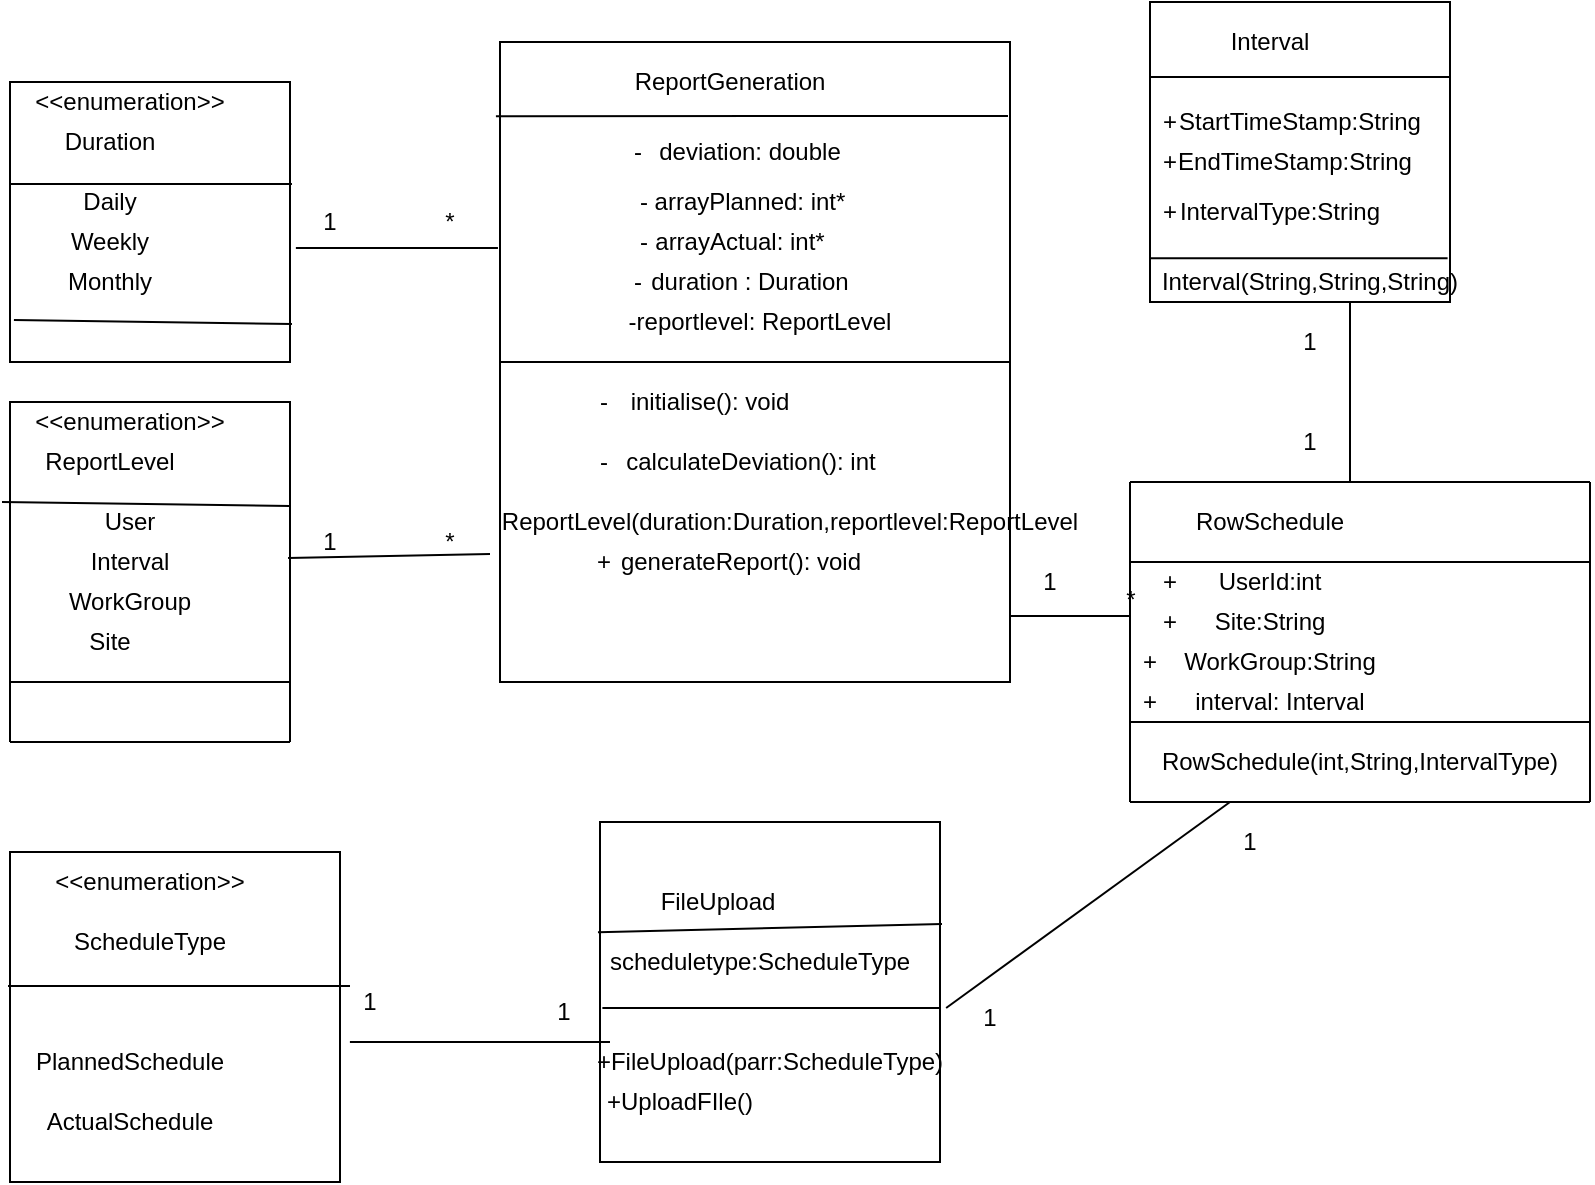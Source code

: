 <mxfile version="13.1.14" type="device"><diagram id="C5RBs43oDa-KdzZeNtuy" name="Page-1"><mxGraphModel dx="1108" dy="450" grid="1" gridSize="10" guides="1" tooltips="1" connect="1" arrows="1" fold="1" page="1" pageScale="1" pageWidth="827" pageHeight="1169" math="0" shadow="0"><root><mxCell id="WIyWlLk6GJQsqaUBKTNV-0"/><mxCell id="WIyWlLk6GJQsqaUBKTNV-1" parent="WIyWlLk6GJQsqaUBKTNV-0"/><mxCell id="vIPCGNahyU_J5cAD8kvM-4" value="" style="rounded=0;whiteSpace=wrap;html=1;direction=south;" parent="WIyWlLk6GJQsqaUBKTNV-1" vertex="1"><mxGeometry x="255" y="100" width="255" height="320" as="geometry"/></mxCell><mxCell id="vIPCGNahyU_J5cAD8kvM-6" value="" style="endArrow=none;html=1;entryX=0.116;entryY=1.008;entryDx=0;entryDy=0;entryPerimeter=0;" parent="WIyWlLk6GJQsqaUBKTNV-1" target="vIPCGNahyU_J5cAD8kvM-4" edge="1"><mxGeometry width="50" height="50" relative="1" as="geometry"><mxPoint x="509" y="137" as="sourcePoint"/><mxPoint x="440" y="250" as="targetPoint"/></mxGeometry></mxCell><mxCell id="vIPCGNahyU_J5cAD8kvM-7" value="" style="endArrow=none;html=1;exitX=0.5;exitY=1;exitDx=0;exitDy=0;entryX=0.5;entryY=0;entryDx=0;entryDy=0;" parent="WIyWlLk6GJQsqaUBKTNV-1" source="vIPCGNahyU_J5cAD8kvM-4" target="vIPCGNahyU_J5cAD8kvM-4" edge="1"><mxGeometry width="50" height="50" relative="1" as="geometry"><mxPoint x="390" y="300" as="sourcePoint"/><mxPoint x="440" y="250" as="targetPoint"/></mxGeometry></mxCell><mxCell id="vIPCGNahyU_J5cAD8kvM-13" value="ReportGeneration" style="text;html=1;strokeColor=none;fillColor=none;align=center;verticalAlign=middle;whiteSpace=wrap;rounded=0;" parent="WIyWlLk6GJQsqaUBKTNV-1" vertex="1"><mxGeometry x="350" y="110" width="40" height="20" as="geometry"/></mxCell><mxCell id="vIPCGNahyU_J5cAD8kvM-14" value="deviation: double" style="text;html=1;strokeColor=none;fillColor=none;align=center;verticalAlign=middle;whiteSpace=wrap;rounded=0;" parent="WIyWlLk6GJQsqaUBKTNV-1" vertex="1"><mxGeometry x="320" y="140" width="120" height="30" as="geometry"/></mxCell><mxCell id="vIPCGNahyU_J5cAD8kvM-17" value="arrayPlanned: int*" style="text;html=1;strokeColor=none;fillColor=none;align=center;verticalAlign=middle;whiteSpace=wrap;rounded=0;" parent="WIyWlLk6GJQsqaUBKTNV-1" vertex="1"><mxGeometry x="330" y="170" width="100" height="20" as="geometry"/></mxCell><mxCell id="vIPCGNahyU_J5cAD8kvM-21" value="arrayActual: int*" style="text;html=1;strokeColor=none;fillColor=none;align=center;verticalAlign=middle;whiteSpace=wrap;rounded=0;" parent="WIyWlLk6GJQsqaUBKTNV-1" vertex="1"><mxGeometry x="330" y="190" width="90" height="20" as="geometry"/></mxCell><mxCell id="vIPCGNahyU_J5cAD8kvM-22" value="duration : Duration" style="text;html=1;strokeColor=none;fillColor=none;align=center;verticalAlign=middle;whiteSpace=wrap;rounded=0;" parent="WIyWlLk6GJQsqaUBKTNV-1" vertex="1"><mxGeometry x="307" y="210" width="146" height="20" as="geometry"/></mxCell><mxCell id="vIPCGNahyU_J5cAD8kvM-24" value="-reportlevel: ReportLevel" style="text;html=1;strokeColor=none;fillColor=none;align=center;verticalAlign=middle;whiteSpace=wrap;rounded=0;" parent="WIyWlLk6GJQsqaUBKTNV-1" vertex="1"><mxGeometry x="310" y="230" width="150" height="20" as="geometry"/></mxCell><mxCell id="vIPCGNahyU_J5cAD8kvM-25" value="initialise(): void" style="text;html=1;strokeColor=none;fillColor=none;align=center;verticalAlign=middle;whiteSpace=wrap;rounded=0;" parent="WIyWlLk6GJQsqaUBKTNV-1" vertex="1"><mxGeometry x="315" y="270" width="90" height="20" as="geometry"/></mxCell><mxCell id="vIPCGNahyU_J5cAD8kvM-30" value="calculateDeviation(): int" style="text;html=1;strokeColor=none;fillColor=none;align=center;verticalAlign=middle;whiteSpace=wrap;rounded=0;" parent="WIyWlLk6GJQsqaUBKTNV-1" vertex="1"><mxGeometry x="291.5" y="300" width="177" height="20" as="geometry"/></mxCell><mxCell id="vIPCGNahyU_J5cAD8kvM-31" value="generateReport(): void" style="text;html=1;strokeColor=none;fillColor=none;align=center;verticalAlign=middle;whiteSpace=wrap;rounded=0;" parent="WIyWlLk6GJQsqaUBKTNV-1" vertex="1"><mxGeometry x="303.5" y="350" width="143" height="20" as="geometry"/></mxCell><mxCell id="vIPCGNahyU_J5cAD8kvM-32" value="" style="whiteSpace=wrap;html=1;aspect=fixed;" parent="WIyWlLk6GJQsqaUBKTNV-1" vertex="1"><mxGeometry x="10" y="120" width="140" height="140" as="geometry"/></mxCell><mxCell id="vIPCGNahyU_J5cAD8kvM-34" value="&amp;lt;&amp;lt;enumeration&amp;gt;&amp;gt;" style="text;html=1;strokeColor=none;fillColor=none;align=center;verticalAlign=middle;whiteSpace=wrap;rounded=0;" parent="WIyWlLk6GJQsqaUBKTNV-1" vertex="1"><mxGeometry x="50" y="120" width="40" height="20" as="geometry"/></mxCell><mxCell id="vIPCGNahyU_J5cAD8kvM-35" value="Duration" style="text;html=1;strokeColor=none;fillColor=none;align=center;verticalAlign=middle;whiteSpace=wrap;rounded=0;" parent="WIyWlLk6GJQsqaUBKTNV-1" vertex="1"><mxGeometry x="40" y="140" width="40" height="20" as="geometry"/></mxCell><mxCell id="vIPCGNahyU_J5cAD8kvM-36" value="" style="endArrow=none;html=1;entryX=1.007;entryY=0.364;entryDx=0;entryDy=0;entryPerimeter=0;" parent="WIyWlLk6GJQsqaUBKTNV-1" target="vIPCGNahyU_J5cAD8kvM-32" edge="1"><mxGeometry width="50" height="50" relative="1" as="geometry"><mxPoint x="10" y="171" as="sourcePoint"/><mxPoint x="440" y="310" as="targetPoint"/></mxGeometry></mxCell><mxCell id="vIPCGNahyU_J5cAD8kvM-37" value="Daily" style="text;html=1;strokeColor=none;fillColor=none;align=center;verticalAlign=middle;whiteSpace=wrap;rounded=0;" parent="WIyWlLk6GJQsqaUBKTNV-1" vertex="1"><mxGeometry x="40" y="170" width="40" height="20" as="geometry"/></mxCell><mxCell id="vIPCGNahyU_J5cAD8kvM-38" value="Weekly" style="text;html=1;strokeColor=none;fillColor=none;align=center;verticalAlign=middle;whiteSpace=wrap;rounded=0;" parent="WIyWlLk6GJQsqaUBKTNV-1" vertex="1"><mxGeometry x="40" y="195" width="40" height="10" as="geometry"/></mxCell><mxCell id="vIPCGNahyU_J5cAD8kvM-40" value="Monthly" style="text;html=1;strokeColor=none;fillColor=none;align=center;verticalAlign=middle;whiteSpace=wrap;rounded=0;" parent="WIyWlLk6GJQsqaUBKTNV-1" vertex="1"><mxGeometry x="40" y="210" width="40" height="20" as="geometry"/></mxCell><mxCell id="vIPCGNahyU_J5cAD8kvM-42" value="" style="whiteSpace=wrap;html=1;aspect=fixed;" parent="WIyWlLk6GJQsqaUBKTNV-1" vertex="1"><mxGeometry x="10" y="280" width="140" height="140" as="geometry"/></mxCell><mxCell id="vIPCGNahyU_J5cAD8kvM-43" value="" style="endArrow=none;html=1;exitX=1;exitY=0.371;exitDx=0;exitDy=0;exitPerimeter=0;" parent="WIyWlLk6GJQsqaUBKTNV-1" source="vIPCGNahyU_J5cAD8kvM-42" edge="1"><mxGeometry width="50" height="50" relative="1" as="geometry"><mxPoint x="390" y="360" as="sourcePoint"/><mxPoint x="6" y="330" as="targetPoint"/></mxGeometry></mxCell><mxCell id="vIPCGNahyU_J5cAD8kvM-47" value="&amp;lt;&amp;lt;enumeration&amp;gt;&amp;gt;" style="text;html=1;strokeColor=none;fillColor=none;align=center;verticalAlign=middle;whiteSpace=wrap;rounded=0;" parent="WIyWlLk6GJQsqaUBKTNV-1" vertex="1"><mxGeometry x="50" y="280" width="40" height="20" as="geometry"/></mxCell><mxCell id="vIPCGNahyU_J5cAD8kvM-48" value="ReportLevel" style="text;html=1;strokeColor=none;fillColor=none;align=center;verticalAlign=middle;whiteSpace=wrap;rounded=0;" parent="WIyWlLk6GJQsqaUBKTNV-1" vertex="1"><mxGeometry x="40" y="300" width="40" height="20" as="geometry"/></mxCell><mxCell id="vIPCGNahyU_J5cAD8kvM-49" value="User" style="text;html=1;strokeColor=none;fillColor=none;align=center;verticalAlign=middle;whiteSpace=wrap;rounded=0;" parent="WIyWlLk6GJQsqaUBKTNV-1" vertex="1"><mxGeometry x="50" y="330" width="40" height="20" as="geometry"/></mxCell><mxCell id="vIPCGNahyU_J5cAD8kvM-54" value="" style="endArrow=none;html=1;exitX=0.014;exitY=0.85;exitDx=0;exitDy=0;exitPerimeter=0;entryX=1.007;entryY=0.864;entryDx=0;entryDy=0;entryPerimeter=0;" parent="WIyWlLk6GJQsqaUBKTNV-1" source="vIPCGNahyU_J5cAD8kvM-32" target="vIPCGNahyU_J5cAD8kvM-32" edge="1"><mxGeometry width="50" height="50" relative="1" as="geometry"><mxPoint x="390" y="410" as="sourcePoint"/><mxPoint x="440" y="360" as="targetPoint"/></mxGeometry></mxCell><mxCell id="vIPCGNahyU_J5cAD8kvM-55" value="Interval" style="text;html=1;strokeColor=none;fillColor=none;align=center;verticalAlign=middle;whiteSpace=wrap;rounded=0;" parent="WIyWlLk6GJQsqaUBKTNV-1" vertex="1"><mxGeometry x="50" y="350" width="40" height="20" as="geometry"/></mxCell><mxCell id="vIPCGNahyU_J5cAD8kvM-56" value="WorkGroup" style="text;html=1;strokeColor=none;fillColor=none;align=center;verticalAlign=middle;whiteSpace=wrap;rounded=0;" parent="WIyWlLk6GJQsqaUBKTNV-1" vertex="1"><mxGeometry x="50" y="370" width="40" height="20" as="geometry"/></mxCell><mxCell id="vIPCGNahyU_J5cAD8kvM-57" value="Site" style="text;html=1;strokeColor=none;fillColor=none;align=center;verticalAlign=middle;whiteSpace=wrap;rounded=0;" parent="WIyWlLk6GJQsqaUBKTNV-1" vertex="1"><mxGeometry x="40" y="390" width="40" height="20" as="geometry"/></mxCell><mxCell id="vIPCGNahyU_J5cAD8kvM-58" value="" style="endArrow=none;html=1;" parent="WIyWlLk6GJQsqaUBKTNV-1" edge="1"><mxGeometry width="50" height="50" relative="1" as="geometry"><mxPoint x="20" y="450" as="sourcePoint"/><mxPoint x="150" y="450" as="targetPoint"/></mxGeometry></mxCell><mxCell id="vIPCGNahyU_J5cAD8kvM-59" value="" style="endArrow=none;html=1;exitX=1;exitY=1;exitDx=0;exitDy=0;" parent="WIyWlLk6GJQsqaUBKTNV-1" source="vIPCGNahyU_J5cAD8kvM-42" edge="1"><mxGeometry width="50" height="50" relative="1" as="geometry"><mxPoint x="390" y="310" as="sourcePoint"/><mxPoint x="150" y="450" as="targetPoint"/></mxGeometry></mxCell><mxCell id="vIPCGNahyU_J5cAD8kvM-60" value="" style="endArrow=none;html=1;exitX=0;exitY=1;exitDx=0;exitDy=0;" parent="WIyWlLk6GJQsqaUBKTNV-1" source="vIPCGNahyU_J5cAD8kvM-42" edge="1"><mxGeometry width="50" height="50" relative="1" as="geometry"><mxPoint x="390" y="310" as="sourcePoint"/><mxPoint x="10" y="450" as="targetPoint"/></mxGeometry></mxCell><mxCell id="vIPCGNahyU_J5cAD8kvM-61" value="" style="endArrow=none;html=1;" parent="WIyWlLk6GJQsqaUBKTNV-1" edge="1"><mxGeometry width="50" height="50" relative="1" as="geometry"><mxPoint x="10" y="450" as="sourcePoint"/><mxPoint x="20" y="450" as="targetPoint"/></mxGeometry></mxCell><mxCell id="vIPCGNahyU_J5cAD8kvM-62" value="" style="endArrow=none;html=1;exitX=0.993;exitY=0.557;exitDx=0;exitDy=0;exitPerimeter=0;" parent="WIyWlLk6GJQsqaUBKTNV-1" source="vIPCGNahyU_J5cAD8kvM-42" edge="1"><mxGeometry width="50" height="50" relative="1" as="geometry"><mxPoint x="160" y="356" as="sourcePoint"/><mxPoint x="250" y="356" as="targetPoint"/></mxGeometry></mxCell><mxCell id="vIPCGNahyU_J5cAD8kvM-72" value="" style="endArrow=none;html=1;exitX=1.021;exitY=0.593;exitDx=0;exitDy=0;exitPerimeter=0;entryX=0.322;entryY=1.004;entryDx=0;entryDy=0;entryPerimeter=0;" parent="WIyWlLk6GJQsqaUBKTNV-1" source="vIPCGNahyU_J5cAD8kvM-32" target="vIPCGNahyU_J5cAD8kvM-4" edge="1"><mxGeometry width="50" height="50" relative="1" as="geometry"><mxPoint x="390" y="310" as="sourcePoint"/><mxPoint x="440" y="260" as="targetPoint"/></mxGeometry></mxCell><mxCell id="vIPCGNahyU_J5cAD8kvM-73" value="1" style="text;html=1;strokeColor=none;fillColor=none;align=center;verticalAlign=middle;whiteSpace=wrap;rounded=0;" parent="WIyWlLk6GJQsqaUBKTNV-1" vertex="1"><mxGeometry x="150" y="180" width="40" height="20" as="geometry"/></mxCell><mxCell id="vIPCGNahyU_J5cAD8kvM-74" value="*" style="text;html=1;strokeColor=none;fillColor=none;align=center;verticalAlign=middle;whiteSpace=wrap;rounded=0;" parent="WIyWlLk6GJQsqaUBKTNV-1" vertex="1"><mxGeometry x="210" y="180" width="40" height="20" as="geometry"/></mxCell><mxCell id="vIPCGNahyU_J5cAD8kvM-75" value="1" style="text;html=1;strokeColor=none;fillColor=none;align=center;verticalAlign=middle;whiteSpace=wrap;rounded=0;" parent="WIyWlLk6GJQsqaUBKTNV-1" vertex="1"><mxGeometry x="150" y="340" width="40" height="20" as="geometry"/></mxCell><mxCell id="vIPCGNahyU_J5cAD8kvM-76" value="*" style="text;html=1;strokeColor=none;fillColor=none;align=center;verticalAlign=middle;whiteSpace=wrap;rounded=0;" parent="WIyWlLk6GJQsqaUBKTNV-1" vertex="1"><mxGeometry x="210" y="340" width="40" height="20" as="geometry"/></mxCell><mxCell id="vIPCGNahyU_J5cAD8kvM-77" value="" style="whiteSpace=wrap;html=1;aspect=fixed;" parent="WIyWlLk6GJQsqaUBKTNV-1" vertex="1"><mxGeometry x="580" y="80" width="150" height="150" as="geometry"/></mxCell><mxCell id="vIPCGNahyU_J5cAD8kvM-78" value="" style="endArrow=none;html=1;exitX=0;exitY=0.25;exitDx=0;exitDy=0;entryX=1;entryY=0.25;entryDx=0;entryDy=0;" parent="WIyWlLk6GJQsqaUBKTNV-1" source="vIPCGNahyU_J5cAD8kvM-77" target="vIPCGNahyU_J5cAD8kvM-77" edge="1"><mxGeometry width="50" height="50" relative="1" as="geometry"><mxPoint x="390" y="200" as="sourcePoint"/><mxPoint x="440" y="150" as="targetPoint"/></mxGeometry></mxCell><mxCell id="vIPCGNahyU_J5cAD8kvM-79" value="Interval" style="text;html=1;strokeColor=none;fillColor=none;align=center;verticalAlign=middle;whiteSpace=wrap;rounded=0;" parent="WIyWlLk6GJQsqaUBKTNV-1" vertex="1"><mxGeometry x="620" y="90" width="40" height="20" as="geometry"/></mxCell><mxCell id="vIPCGNahyU_J5cAD8kvM-81" value="StartTimeStamp:String" style="text;html=1;strokeColor=none;fillColor=none;align=center;verticalAlign=middle;whiteSpace=wrap;rounded=0;" parent="WIyWlLk6GJQsqaUBKTNV-1" vertex="1"><mxGeometry x="595" y="130" width="120" height="20" as="geometry"/></mxCell><mxCell id="vIPCGNahyU_J5cAD8kvM-82" value="EndTimeStamp:String" style="text;html=1;strokeColor=none;fillColor=none;align=center;verticalAlign=middle;whiteSpace=wrap;rounded=0;" parent="WIyWlLk6GJQsqaUBKTNV-1" vertex="1"><mxGeometry x="595" y="150" width="115" height="20" as="geometry"/></mxCell><mxCell id="vIPCGNahyU_J5cAD8kvM-83" value="IntervalType:String" style="text;html=1;strokeColor=none;fillColor=none;align=center;verticalAlign=middle;whiteSpace=wrap;rounded=0;" parent="WIyWlLk6GJQsqaUBKTNV-1" vertex="1"><mxGeometry x="625" y="175" width="40" height="20" as="geometry"/></mxCell><mxCell id="vIPCGNahyU_J5cAD8kvM-84" value="" style="endArrow=none;html=1;entryX=0;entryY=0.854;entryDx=0;entryDy=0;entryPerimeter=0;exitX=0.992;exitY=0.854;exitDx=0;exitDy=0;exitPerimeter=0;" parent="WIyWlLk6GJQsqaUBKTNV-1" source="vIPCGNahyU_J5cAD8kvM-77" target="vIPCGNahyU_J5cAD8kvM-77" edge="1"><mxGeometry width="50" height="50" relative="1" as="geometry"><mxPoint x="390" y="300" as="sourcePoint"/><mxPoint x="440" y="250" as="targetPoint"/></mxGeometry></mxCell><mxCell id="vIPCGNahyU_J5cAD8kvM-114" value="&lt;span&gt;RowSchedule&lt;/span&gt;" style="text;html=1;strokeColor=none;fillColor=none;align=center;verticalAlign=middle;whiteSpace=wrap;rounded=0;" parent="WIyWlLk6GJQsqaUBKTNV-1" vertex="1"><mxGeometry x="620" y="330" width="40" height="20" as="geometry"/></mxCell><mxCell id="vIPCGNahyU_J5cAD8kvM-115" value="&lt;span&gt;UserId:int&lt;/span&gt;" style="text;html=1;strokeColor=none;fillColor=none;align=center;verticalAlign=middle;whiteSpace=wrap;rounded=0;" parent="WIyWlLk6GJQsqaUBKTNV-1" vertex="1"><mxGeometry x="620" y="360" width="40" height="20" as="geometry"/></mxCell><mxCell id="vIPCGNahyU_J5cAD8kvM-116" value="&lt;span&gt;Site:String&lt;/span&gt;" style="text;html=1;strokeColor=none;fillColor=none;align=center;verticalAlign=middle;whiteSpace=wrap;rounded=0;" parent="WIyWlLk6GJQsqaUBKTNV-1" vertex="1"><mxGeometry x="620" y="380" width="40" height="20" as="geometry"/></mxCell><mxCell id="vIPCGNahyU_J5cAD8kvM-117" value="&lt;span&gt;WorkGroup:String&lt;/span&gt;" style="text;html=1;strokeColor=none;fillColor=none;align=center;verticalAlign=middle;whiteSpace=wrap;rounded=0;" parent="WIyWlLk6GJQsqaUBKTNV-1" vertex="1"><mxGeometry x="625" y="400" width="40" height="20" as="geometry"/></mxCell><mxCell id="vIPCGNahyU_J5cAD8kvM-118" value="&lt;span&gt;interval: Interval&lt;/span&gt;" style="text;html=1;strokeColor=none;fillColor=none;align=center;verticalAlign=middle;whiteSpace=wrap;rounded=0;" parent="WIyWlLk6GJQsqaUBKTNV-1" vertex="1"><mxGeometry x="595" y="420" width="100" height="20" as="geometry"/></mxCell><mxCell id="vIPCGNahyU_J5cAD8kvM-128" value="" style="endArrow=none;html=1;exitX=0.897;exitY=0;exitDx=0;exitDy=0;exitPerimeter=0;" parent="WIyWlLk6GJQsqaUBKTNV-1" source="vIPCGNahyU_J5cAD8kvM-4" edge="1"><mxGeometry width="50" height="50" relative="1" as="geometry"><mxPoint x="390" y="310" as="sourcePoint"/><mxPoint x="570" y="387" as="targetPoint"/></mxGeometry></mxCell><mxCell id="vIPCGNahyU_J5cAD8kvM-129" value="1" style="text;html=1;strokeColor=none;fillColor=none;align=center;verticalAlign=middle;whiteSpace=wrap;rounded=0;" parent="WIyWlLk6GJQsqaUBKTNV-1" vertex="1"><mxGeometry x="510" y="360" width="40" height="20" as="geometry"/></mxCell><mxCell id="vIPCGNahyU_J5cAD8kvM-130" value="*" style="text;html=1;align=center;verticalAlign=middle;resizable=0;points=[];autosize=1;" parent="WIyWlLk6GJQsqaUBKTNV-1" vertex="1"><mxGeometry x="560" y="369" width="20" height="20" as="geometry"/></mxCell><mxCell id="ipqc4DCVimqnY5Cemndu-1" value="+" style="text;html=1;strokeColor=none;fillColor=none;align=center;verticalAlign=middle;whiteSpace=wrap;rounded=0;" vertex="1" parent="WIyWlLk6GJQsqaUBKTNV-1"><mxGeometry x="286.5" y="350" width="40" height="20" as="geometry"/></mxCell><mxCell id="ipqc4DCVimqnY5Cemndu-2" value="-" style="text;html=1;strokeColor=none;fillColor=none;align=center;verticalAlign=middle;whiteSpace=wrap;rounded=0;" vertex="1" parent="WIyWlLk6GJQsqaUBKTNV-1"><mxGeometry x="303.5" y="145" width="40" height="20" as="geometry"/></mxCell><mxCell id="ipqc4DCVimqnY5Cemndu-3" value="-" style="text;html=1;strokeColor=none;fillColor=none;align=center;verticalAlign=middle;whiteSpace=wrap;rounded=0;" vertex="1" parent="WIyWlLk6GJQsqaUBKTNV-1"><mxGeometry x="307" y="170" width="40" height="20" as="geometry"/></mxCell><mxCell id="ipqc4DCVimqnY5Cemndu-4" value="-" style="text;html=1;strokeColor=none;fillColor=none;align=center;verticalAlign=middle;whiteSpace=wrap;rounded=0;" vertex="1" parent="WIyWlLk6GJQsqaUBKTNV-1"><mxGeometry x="307" y="190" width="40" height="20" as="geometry"/></mxCell><mxCell id="ipqc4DCVimqnY5Cemndu-7" value="-" style="text;html=1;strokeColor=none;fillColor=none;align=center;verticalAlign=middle;whiteSpace=wrap;rounded=0;" vertex="1" parent="WIyWlLk6GJQsqaUBKTNV-1"><mxGeometry x="303.5" y="210" width="40" height="20" as="geometry"/></mxCell><mxCell id="ipqc4DCVimqnY5Cemndu-8" value="-" style="text;html=1;strokeColor=none;fillColor=none;align=center;verticalAlign=middle;whiteSpace=wrap;rounded=0;" vertex="1" parent="WIyWlLk6GJQsqaUBKTNV-1"><mxGeometry x="286.5" y="300" width="40" height="20" as="geometry"/></mxCell><mxCell id="ipqc4DCVimqnY5Cemndu-10" value="-" style="text;html=1;strokeColor=none;fillColor=none;align=center;verticalAlign=middle;whiteSpace=wrap;rounded=0;" vertex="1" parent="WIyWlLk6GJQsqaUBKTNV-1"><mxGeometry x="286.5" y="270" width="40" height="20" as="geometry"/></mxCell><mxCell id="ipqc4DCVimqnY5Cemndu-11" value="ReportLevel(duration:Duration,reportlevel:ReportLevel" style="text;html=1;strokeColor=none;fillColor=none;align=center;verticalAlign=middle;whiteSpace=wrap;rounded=0;" vertex="1" parent="WIyWlLk6GJQsqaUBKTNV-1"><mxGeometry x="380" y="330" width="40" height="20" as="geometry"/></mxCell><mxCell id="ipqc4DCVimqnY5Cemndu-14" value="Interval(String,String,String)" style="text;html=1;strokeColor=none;fillColor=none;align=center;verticalAlign=middle;whiteSpace=wrap;rounded=0;" vertex="1" parent="WIyWlLk6GJQsqaUBKTNV-1"><mxGeometry x="640" y="210" width="40" height="20" as="geometry"/></mxCell><mxCell id="ipqc4DCVimqnY5Cemndu-17" value="RowSchedule(int,String,IntervalType)" style="text;html=1;strokeColor=none;fillColor=none;align=center;verticalAlign=middle;whiteSpace=wrap;rounded=0;" vertex="1" parent="WIyWlLk6GJQsqaUBKTNV-1"><mxGeometry x="665" y="450" width="40" height="20" as="geometry"/></mxCell><mxCell id="ipqc4DCVimqnY5Cemndu-20" value="" style="endArrow=none;html=1;" edge="1" parent="WIyWlLk6GJQsqaUBKTNV-1"><mxGeometry width="50" height="50" relative="1" as="geometry"><mxPoint x="570" y="440" as="sourcePoint"/><mxPoint x="570" y="320" as="targetPoint"/></mxGeometry></mxCell><mxCell id="ipqc4DCVimqnY5Cemndu-21" value="" style="endArrow=none;html=1;" edge="1" parent="WIyWlLk6GJQsqaUBKTNV-1"><mxGeometry width="50" height="50" relative="1" as="geometry"><mxPoint x="570" y="480" as="sourcePoint"/><mxPoint x="800" y="480" as="targetPoint"/></mxGeometry></mxCell><mxCell id="ipqc4DCVimqnY5Cemndu-22" value="" style="endArrow=none;html=1;" edge="1" parent="WIyWlLk6GJQsqaUBKTNV-1"><mxGeometry width="50" height="50" relative="1" as="geometry"><mxPoint x="800" y="320" as="sourcePoint"/><mxPoint x="570" y="320" as="targetPoint"/></mxGeometry></mxCell><mxCell id="ipqc4DCVimqnY5Cemndu-25" value="" style="endArrow=none;html=1;" edge="1" parent="WIyWlLk6GJQsqaUBKTNV-1"><mxGeometry width="50" height="50" relative="1" as="geometry"><mxPoint x="800" y="480" as="sourcePoint"/><mxPoint x="800" y="320" as="targetPoint"/></mxGeometry></mxCell><mxCell id="ipqc4DCVimqnY5Cemndu-26" value="" style="endArrow=none;html=1;" edge="1" parent="WIyWlLk6GJQsqaUBKTNV-1"><mxGeometry width="50" height="50" relative="1" as="geometry"><mxPoint x="570" y="360" as="sourcePoint"/><mxPoint x="800" y="360" as="targetPoint"/></mxGeometry></mxCell><mxCell id="ipqc4DCVimqnY5Cemndu-27" value="" style="endArrow=none;html=1;" edge="1" parent="WIyWlLk6GJQsqaUBKTNV-1"><mxGeometry width="50" height="50" relative="1" as="geometry"><mxPoint x="570" y="440" as="sourcePoint"/><mxPoint x="800" y="440" as="targetPoint"/></mxGeometry></mxCell><mxCell id="ipqc4DCVimqnY5Cemndu-29" value="+" style="text;html=1;strokeColor=none;fillColor=none;align=center;verticalAlign=middle;whiteSpace=wrap;rounded=0;" vertex="1" parent="WIyWlLk6GJQsqaUBKTNV-1"><mxGeometry x="570" y="360" width="40" height="20" as="geometry"/></mxCell><mxCell id="ipqc4DCVimqnY5Cemndu-30" value="+" style="text;html=1;strokeColor=none;fillColor=none;align=center;verticalAlign=middle;whiteSpace=wrap;rounded=0;" vertex="1" parent="WIyWlLk6GJQsqaUBKTNV-1"><mxGeometry x="570" y="380" width="40" height="20" as="geometry"/></mxCell><mxCell id="ipqc4DCVimqnY5Cemndu-33" value="+" style="text;html=1;strokeColor=none;fillColor=none;align=center;verticalAlign=middle;whiteSpace=wrap;rounded=0;" vertex="1" parent="WIyWlLk6GJQsqaUBKTNV-1"><mxGeometry x="560" y="400" width="40" height="20" as="geometry"/></mxCell><mxCell id="ipqc4DCVimqnY5Cemndu-35" value="" style="endArrow=none;html=1;" edge="1" parent="WIyWlLk6GJQsqaUBKTNV-1"><mxGeometry width="50" height="50" relative="1" as="geometry"><mxPoint x="570" y="480" as="sourcePoint"/><mxPoint x="570" y="440" as="targetPoint"/></mxGeometry></mxCell><mxCell id="ipqc4DCVimqnY5Cemndu-36" value="+" style="text;html=1;strokeColor=none;fillColor=none;align=center;verticalAlign=middle;whiteSpace=wrap;rounded=0;" vertex="1" parent="WIyWlLk6GJQsqaUBKTNV-1"><mxGeometry x="560" y="420" width="40" height="20" as="geometry"/></mxCell><mxCell id="ipqc4DCVimqnY5Cemndu-38" value="+" style="text;html=1;strokeColor=none;fillColor=none;align=center;verticalAlign=middle;whiteSpace=wrap;rounded=0;" vertex="1" parent="WIyWlLk6GJQsqaUBKTNV-1"><mxGeometry x="570" y="130" width="40" height="20" as="geometry"/></mxCell><mxCell id="ipqc4DCVimqnY5Cemndu-39" value="+" style="text;html=1;strokeColor=none;fillColor=none;align=center;verticalAlign=middle;whiteSpace=wrap;rounded=0;" vertex="1" parent="WIyWlLk6GJQsqaUBKTNV-1"><mxGeometry x="570" y="150" width="40" height="20" as="geometry"/></mxCell><mxCell id="ipqc4DCVimqnY5Cemndu-40" value="+" style="text;html=1;strokeColor=none;fillColor=none;align=center;verticalAlign=middle;whiteSpace=wrap;rounded=0;" vertex="1" parent="WIyWlLk6GJQsqaUBKTNV-1"><mxGeometry x="570" y="175" width="40" height="20" as="geometry"/></mxCell><mxCell id="ipqc4DCVimqnY5Cemndu-41" value="" style="endArrow=none;html=1;entryX=1;entryY=1;entryDx=0;entryDy=0;" edge="1" parent="WIyWlLk6GJQsqaUBKTNV-1" target="ipqc4DCVimqnY5Cemndu-14"><mxGeometry width="50" height="50" relative="1" as="geometry"><mxPoint x="680" y="320" as="sourcePoint"/><mxPoint x="380" y="170" as="targetPoint"/></mxGeometry></mxCell><mxCell id="ipqc4DCVimqnY5Cemndu-42" value="1" style="text;html=1;strokeColor=none;fillColor=none;align=center;verticalAlign=middle;whiteSpace=wrap;rounded=0;" vertex="1" parent="WIyWlLk6GJQsqaUBKTNV-1"><mxGeometry x="640" y="240" width="40" height="20" as="geometry"/></mxCell><mxCell id="ipqc4DCVimqnY5Cemndu-43" value="1" style="text;html=1;strokeColor=none;fillColor=none;align=center;verticalAlign=middle;whiteSpace=wrap;rounded=0;" vertex="1" parent="WIyWlLk6GJQsqaUBKTNV-1"><mxGeometry x="640" y="290" width="40" height="20" as="geometry"/></mxCell><mxCell id="ipqc4DCVimqnY5Cemndu-44" value="" style="whiteSpace=wrap;html=1;aspect=fixed;" vertex="1" parent="WIyWlLk6GJQsqaUBKTNV-1"><mxGeometry x="10" y="505" width="165" height="165" as="geometry"/></mxCell><mxCell id="ipqc4DCVimqnY5Cemndu-45" value="" style="endArrow=none;html=1;exitX=-0.006;exitY=0.406;exitDx=0;exitDy=0;exitPerimeter=0;" edge="1" parent="WIyWlLk6GJQsqaUBKTNV-1" source="ipqc4DCVimqnY5Cemndu-44"><mxGeometry width="50" height="50" relative="1" as="geometry"><mxPoint x="330" y="410" as="sourcePoint"/><mxPoint x="180" y="572" as="targetPoint"/><Array as="points"/></mxGeometry></mxCell><mxCell id="ipqc4DCVimqnY5Cemndu-46" value="&amp;lt;&amp;lt;enumeration&amp;gt;&amp;gt;" style="text;html=1;strokeColor=none;fillColor=none;align=center;verticalAlign=middle;whiteSpace=wrap;rounded=0;" vertex="1" parent="WIyWlLk6GJQsqaUBKTNV-1"><mxGeometry x="60" y="510" width="40" height="20" as="geometry"/></mxCell><mxCell id="ipqc4DCVimqnY5Cemndu-47" value="ScheduleType" style="text;html=1;strokeColor=none;fillColor=none;align=center;verticalAlign=middle;whiteSpace=wrap;rounded=0;" vertex="1" parent="WIyWlLk6GJQsqaUBKTNV-1"><mxGeometry x="60" y="540" width="40" height="20" as="geometry"/></mxCell><mxCell id="ipqc4DCVimqnY5Cemndu-49" value="PlannedSchedule" style="text;html=1;strokeColor=none;fillColor=none;align=center;verticalAlign=middle;whiteSpace=wrap;rounded=0;" vertex="1" parent="WIyWlLk6GJQsqaUBKTNV-1"><mxGeometry x="50" y="600" width="40" height="20" as="geometry"/></mxCell><mxCell id="ipqc4DCVimqnY5Cemndu-50" value="ActualSchedule" style="text;html=1;strokeColor=none;fillColor=none;align=center;verticalAlign=middle;whiteSpace=wrap;rounded=0;" vertex="1" parent="WIyWlLk6GJQsqaUBKTNV-1"><mxGeometry x="50" y="630" width="40" height="20" as="geometry"/></mxCell><mxCell id="ipqc4DCVimqnY5Cemndu-52" value="" style="whiteSpace=wrap;html=1;aspect=fixed;" vertex="1" parent="WIyWlLk6GJQsqaUBKTNV-1"><mxGeometry x="305" y="490" width="170" height="170" as="geometry"/></mxCell><mxCell id="ipqc4DCVimqnY5Cemndu-55" value="FileUpload" style="text;html=1;strokeColor=none;fillColor=none;align=center;verticalAlign=middle;whiteSpace=wrap;rounded=0;" vertex="1" parent="WIyWlLk6GJQsqaUBKTNV-1"><mxGeometry x="343.5" y="520" width="40" height="20" as="geometry"/></mxCell><mxCell id="ipqc4DCVimqnY5Cemndu-56" value="" style="endArrow=none;html=1;exitX=0.007;exitY=0.547;exitDx=0;exitDy=0;exitPerimeter=0;entryX=1;entryY=0.547;entryDx=0;entryDy=0;entryPerimeter=0;" edge="1" parent="WIyWlLk6GJQsqaUBKTNV-1" source="ipqc4DCVimqnY5Cemndu-52" target="ipqc4DCVimqnY5Cemndu-52"><mxGeometry width="50" height="50" relative="1" as="geometry"><mxPoint x="330" y="530" as="sourcePoint"/><mxPoint x="380" y="480" as="targetPoint"/></mxGeometry></mxCell><mxCell id="ipqc4DCVimqnY5Cemndu-59" value="+FileUpload(parr:ScheduleType)" style="text;html=1;strokeColor=none;fillColor=none;align=center;verticalAlign=middle;whiteSpace=wrap;rounded=0;" vertex="1" parent="WIyWlLk6GJQsqaUBKTNV-1"><mxGeometry x="370" y="600" width="40" height="20" as="geometry"/></mxCell><mxCell id="ipqc4DCVimqnY5Cemndu-62" value="scheduletype:ScheduleType" style="text;html=1;strokeColor=none;fillColor=none;align=center;verticalAlign=middle;whiteSpace=wrap;rounded=0;" vertex="1" parent="WIyWlLk6GJQsqaUBKTNV-1"><mxGeometry x="365" y="550" width="40" height="20" as="geometry"/></mxCell><mxCell id="ipqc4DCVimqnY5Cemndu-63" value="" style="endArrow=none;html=1;exitX=-0.006;exitY=0.324;exitDx=0;exitDy=0;exitPerimeter=0;" edge="1" parent="WIyWlLk6GJQsqaUBKTNV-1" source="ipqc4DCVimqnY5Cemndu-52"><mxGeometry width="50" height="50" relative="1" as="geometry"><mxPoint x="330" y="650" as="sourcePoint"/><mxPoint x="476" y="541" as="targetPoint"/></mxGeometry></mxCell><mxCell id="ipqc4DCVimqnY5Cemndu-64" value="+UploadFIle()" style="text;html=1;strokeColor=none;fillColor=none;align=center;verticalAlign=middle;whiteSpace=wrap;rounded=0;" vertex="1" parent="WIyWlLk6GJQsqaUBKTNV-1"><mxGeometry x="325" y="620" width="40" height="20" as="geometry"/></mxCell><mxCell id="ipqc4DCVimqnY5Cemndu-66" value="" style="endArrow=none;html=1;exitX=1.03;exitY=0.576;exitDx=0;exitDy=0;exitPerimeter=0;" edge="1" parent="WIyWlLk6GJQsqaUBKTNV-1" source="ipqc4DCVimqnY5Cemndu-44"><mxGeometry width="50" height="50" relative="1" as="geometry"><mxPoint x="330" y="650" as="sourcePoint"/><mxPoint x="310" y="600" as="targetPoint"/><Array as="points"/></mxGeometry></mxCell><mxCell id="ipqc4DCVimqnY5Cemndu-67" value="1" style="text;html=1;strokeColor=none;fillColor=none;align=center;verticalAlign=middle;whiteSpace=wrap;rounded=0;" vertex="1" parent="WIyWlLk6GJQsqaUBKTNV-1"><mxGeometry x="267" y="575" width="40" height="20" as="geometry"/></mxCell><mxCell id="ipqc4DCVimqnY5Cemndu-68" value="1" style="text;html=1;strokeColor=none;fillColor=none;align=center;verticalAlign=middle;whiteSpace=wrap;rounded=0;" vertex="1" parent="WIyWlLk6GJQsqaUBKTNV-1"><mxGeometry x="170" y="570" width="40" height="20" as="geometry"/></mxCell><mxCell id="ipqc4DCVimqnY5Cemndu-69" value="" style="endArrow=none;html=1;exitX=1.018;exitY=0.547;exitDx=0;exitDy=0;exitPerimeter=0;" edge="1" parent="WIyWlLk6GJQsqaUBKTNV-1" source="ipqc4DCVimqnY5Cemndu-52"><mxGeometry width="50" height="50" relative="1" as="geometry"><mxPoint x="330" y="560" as="sourcePoint"/><mxPoint x="620" y="480" as="targetPoint"/></mxGeometry></mxCell><mxCell id="ipqc4DCVimqnY5Cemndu-70" value="1" style="text;html=1;strokeColor=none;fillColor=none;align=center;verticalAlign=middle;whiteSpace=wrap;rounded=0;" vertex="1" parent="WIyWlLk6GJQsqaUBKTNV-1"><mxGeometry x="480" y="577.5" width="40" height="20" as="geometry"/></mxCell><mxCell id="ipqc4DCVimqnY5Cemndu-71" value="1" style="text;html=1;strokeColor=none;fillColor=none;align=center;verticalAlign=middle;whiteSpace=wrap;rounded=0;" vertex="1" parent="WIyWlLk6GJQsqaUBKTNV-1"><mxGeometry x="610" y="490" width="40" height="20" as="geometry"/></mxCell></root></mxGraphModel></diagram></mxfile>